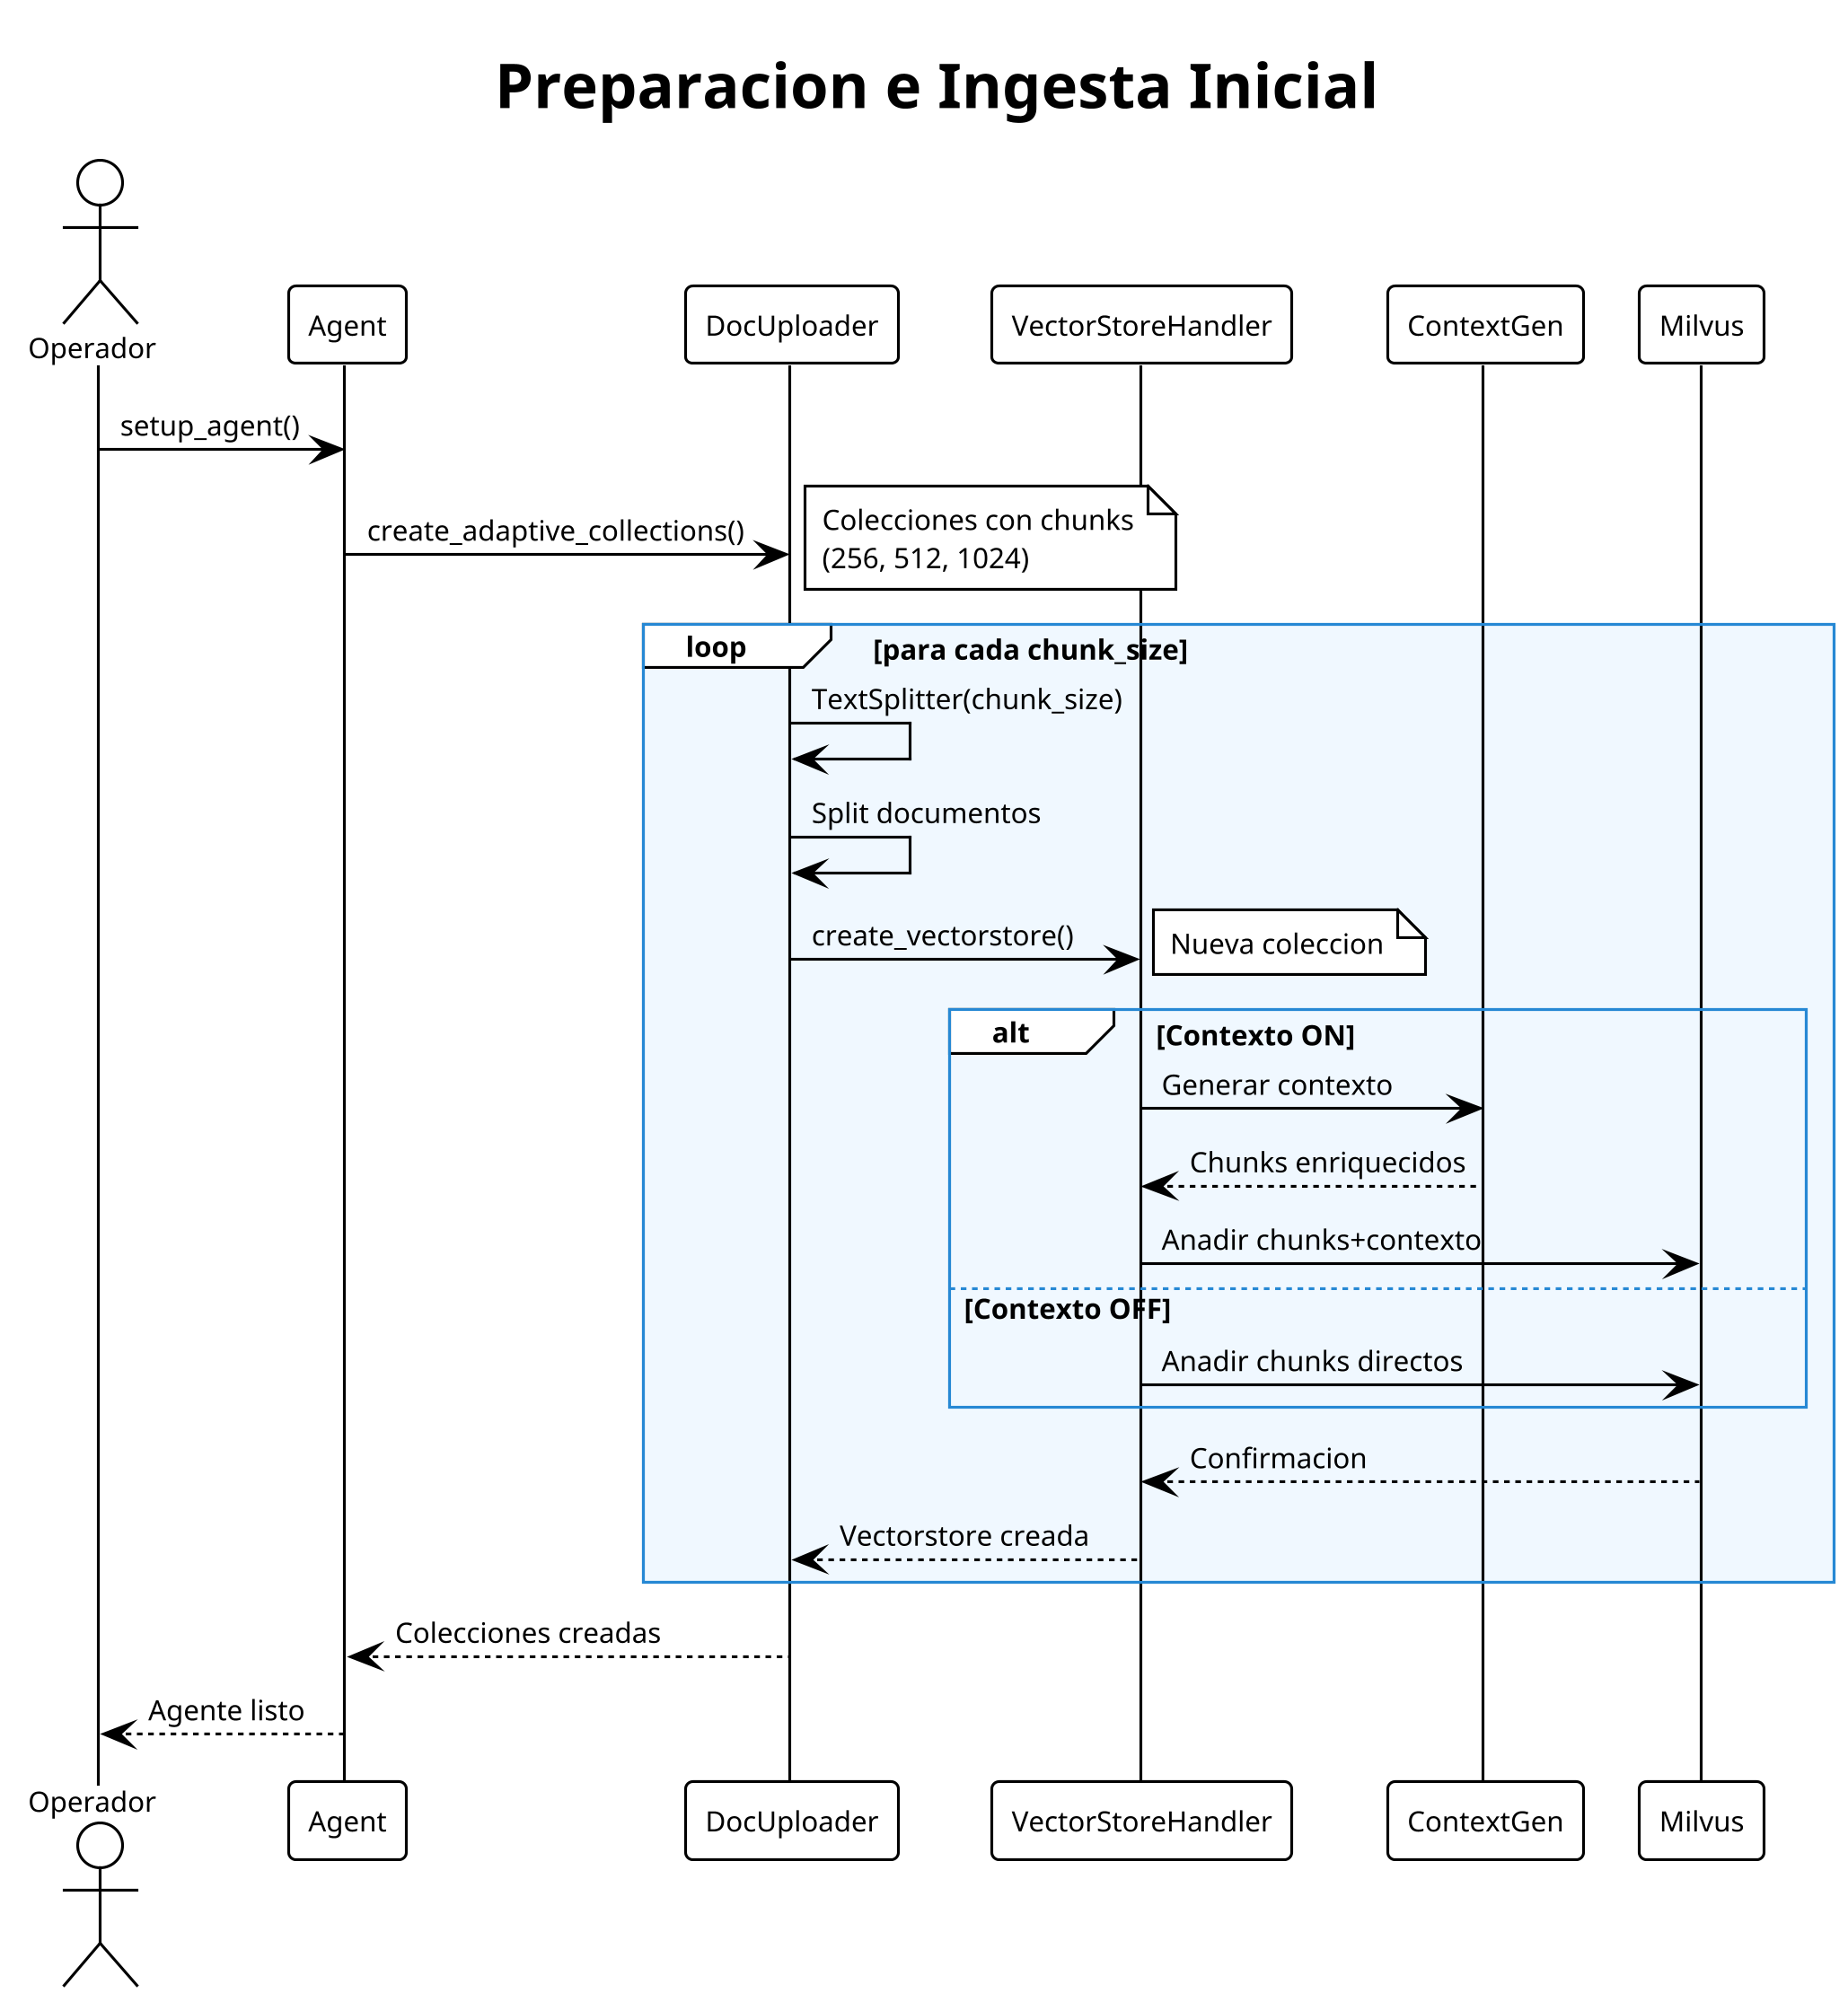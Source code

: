 @startuml
!theme plain
skinparam {
    dpi 300
    shadowing false
    backgroundColor transparent
    defaultFontName "Arial"
    defaultFontSize 10
    sequenceArrowThickness 1
    sequenceParticipant {
        padding 5
    }
    package {
        borderColor #2688d4
        backgroundColor #f0f8ff
    }
    database {
        borderColor #2688d4
        backgroundColor #add8e6
    }
}
title "Preparacion e Ingesta Inicial"

actor "Operador" as Operator
participant "Agent" as Agent
participant "DocUploader" as Uploader
participant "VectorStoreHandler" as Handler
participant "ContextGen" as ContextGen
participant "Milvus" as VectorStore

Operator -> Agent: setup_agent()
Agent -> Uploader: create_adaptive_collections()
note right: Colecciones con chunks\n(256, 512, 1024)

loop para cada chunk_size
    Uploader -> Uploader: TextSplitter(chunk_size)
    Uploader -> Uploader: Split documentos
    
    Uploader -> Handler: create_vectorstore()
    note right: Nueva coleccion

    alt Contexto ON
        Handler -> ContextGen: Generar contexto
        ContextGen --> Handler: Chunks enriquecidos
        Handler -> VectorStore: Anadir chunks+contexto
    else Contexto OFF
        Handler -> VectorStore: Anadir chunks directos
    end
    
    VectorStore --> Handler: Confirmacion
    Handler --> Uploader: Vectorstore creada
end

Uploader --> Agent: Colecciones creadas
Agent --> Operator: Agente listo
@enduml
